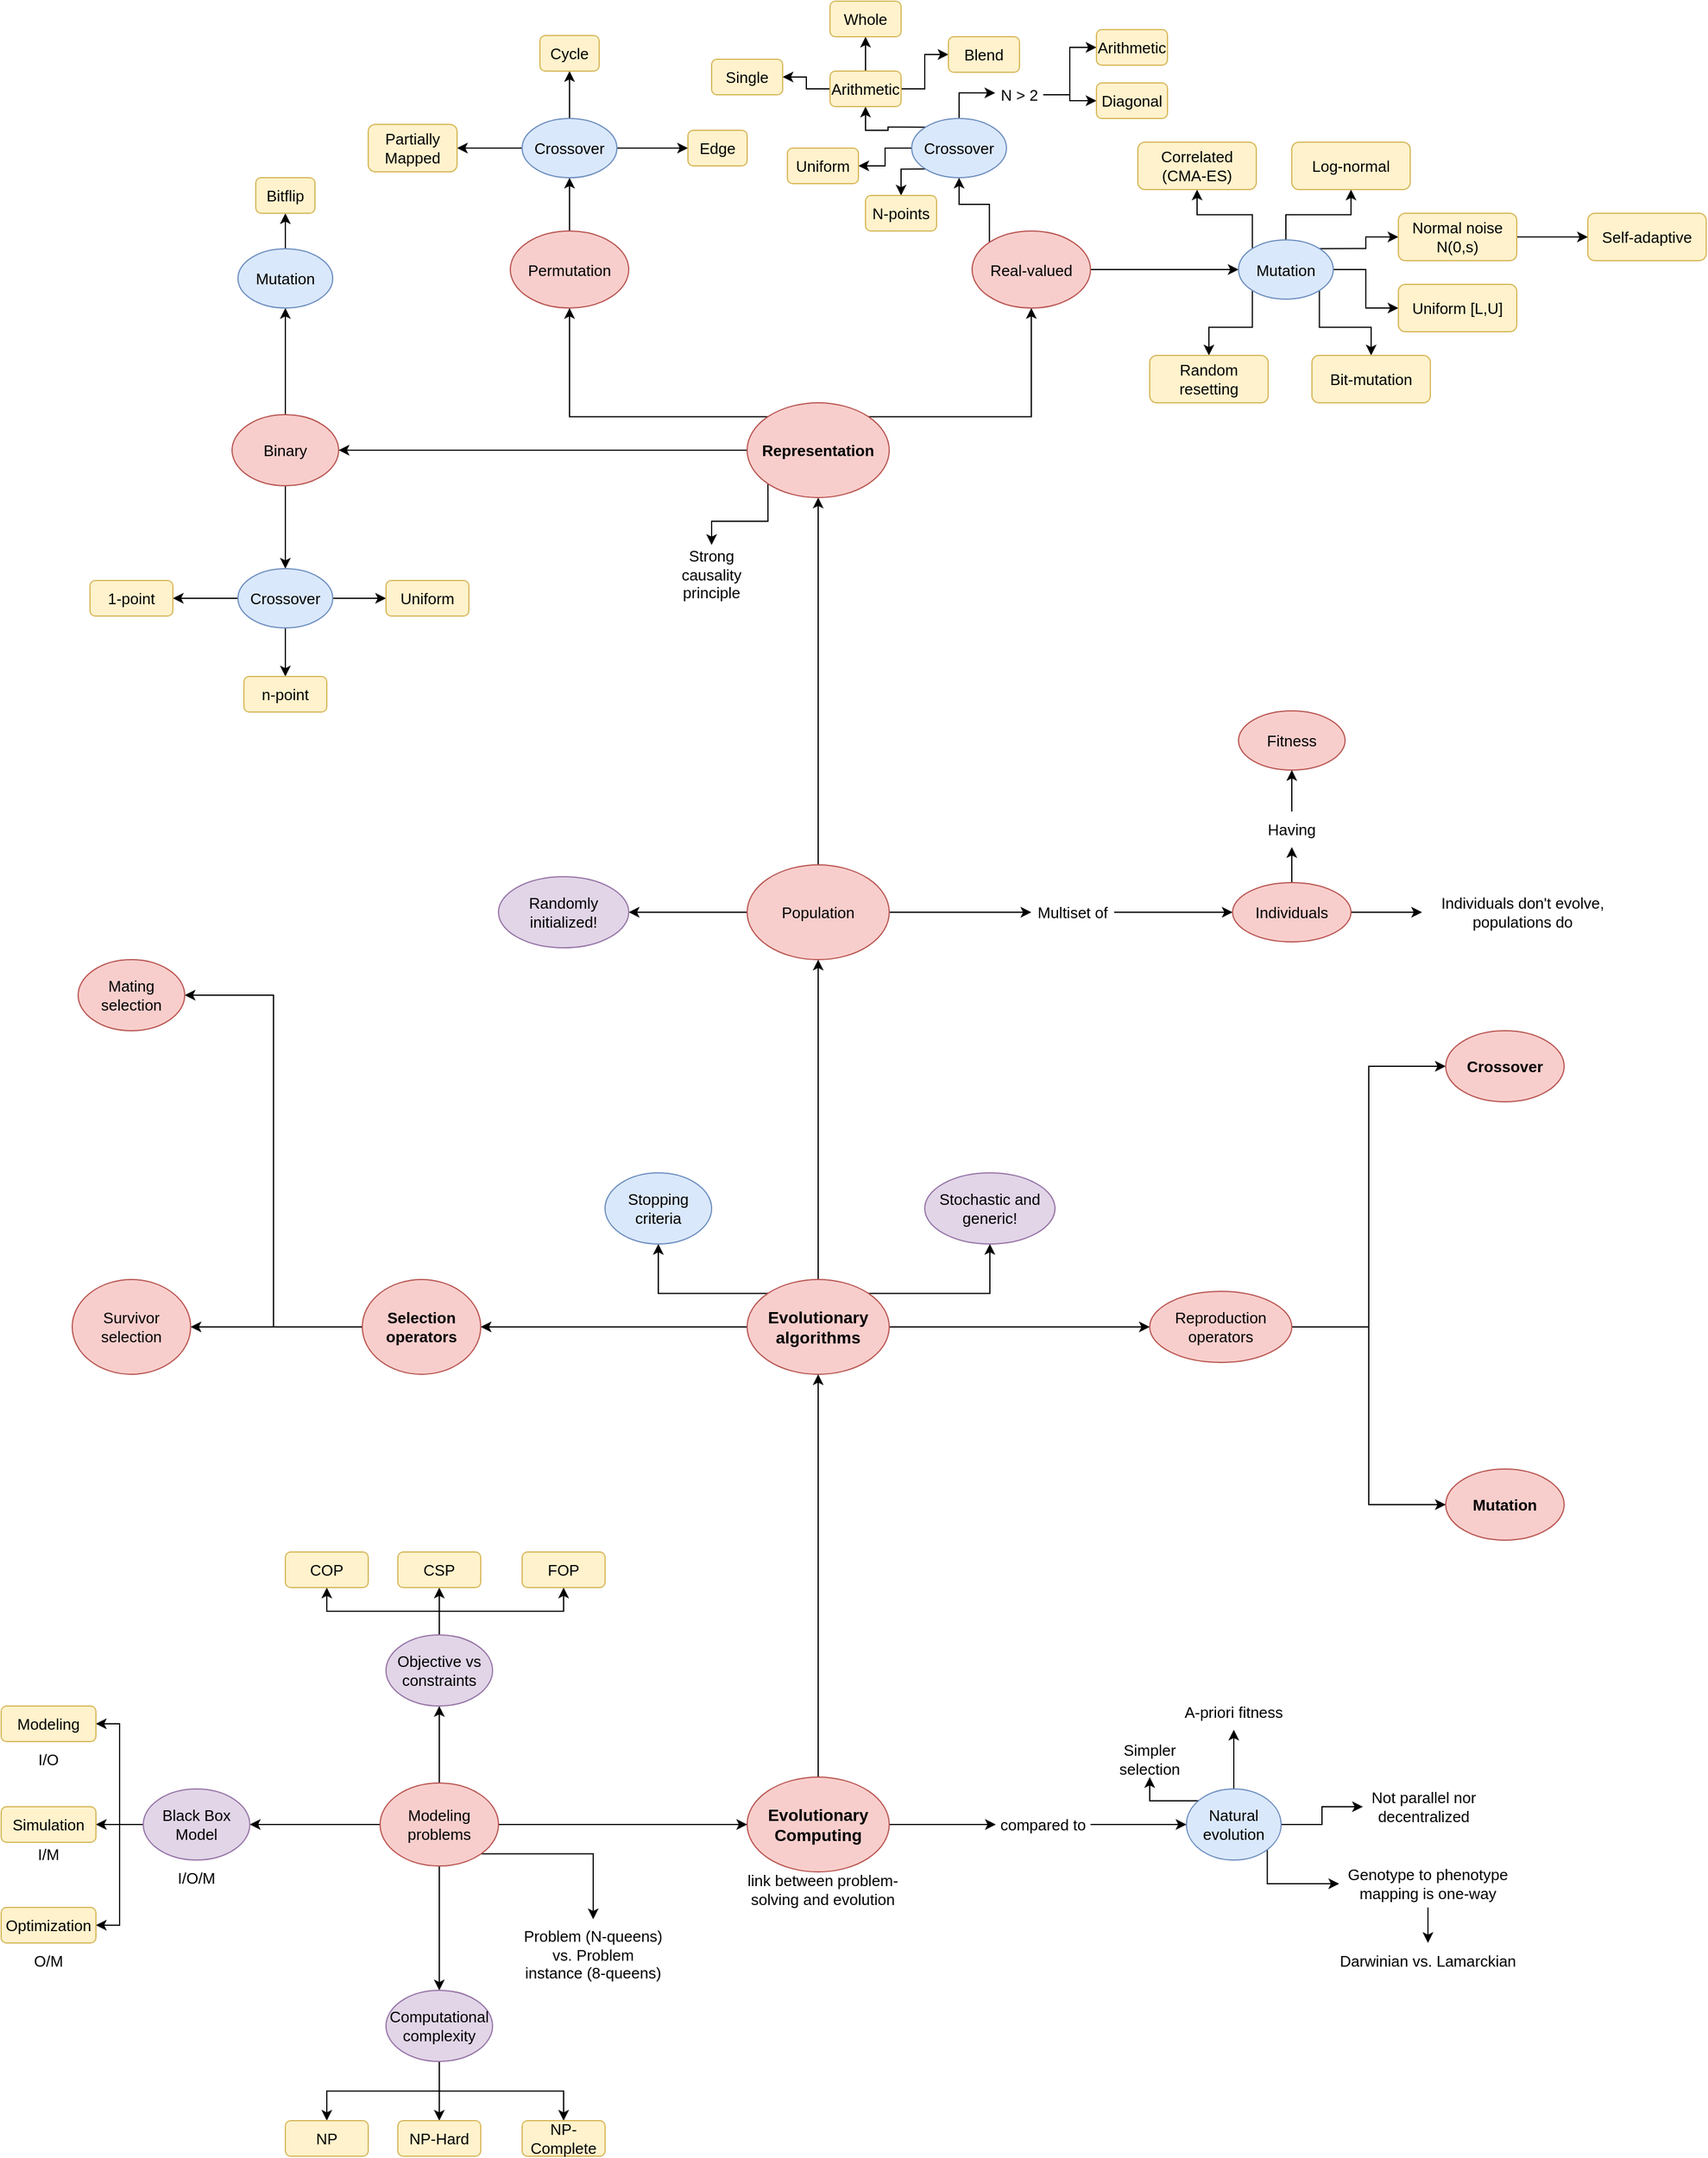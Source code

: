 <mxfile version="15.5.6" type="github"><diagram id="mT8CMk4CzDbYUqmRp-Hh" name="Page-1"><mxGraphModel dx="2013" dy="1859" grid="1" gridSize="10" guides="1" tooltips="1" connect="1" arrows="1" fold="1" page="1" pageScale="1" pageWidth="827" pageHeight="1169" math="0" shadow="0"><root><mxCell id="0"/><mxCell id="1" parent="0"/><mxCell id="7a6nnCsG4VSltsya_3ms-5" style="edgeStyle=orthogonalEdgeStyle;rounded=0;orthogonalLoop=1;jettySize=auto;html=1;entryX=0;entryY=0.5;entryDx=0;entryDy=0;fontSize=13;" edge="1" parent="1" source="7a6nnCsG4VSltsya_3ms-1" target="7a6nnCsG4VSltsya_3ms-4"><mxGeometry relative="1" as="geometry"/></mxCell><mxCell id="7a6nnCsG4VSltsya_3ms-19" style="edgeStyle=orthogonalEdgeStyle;rounded=0;orthogonalLoop=1;jettySize=auto;html=1;entryX=0.5;entryY=1;entryDx=0;entryDy=0;fontSize=13;" edge="1" parent="1" source="7a6nnCsG4VSltsya_3ms-1" target="7a6nnCsG4VSltsya_3ms-18"><mxGeometry relative="1" as="geometry"/></mxCell><mxCell id="7a6nnCsG4VSltsya_3ms-1" value="Evolutionary Computing" style="ellipse;whiteSpace=wrap;html=1;fontStyle=1;fillColor=#f8cecc;strokeColor=#b85450;fontSize=14;" vertex="1" parent="1"><mxGeometry x="350" y="330" width="120" height="80" as="geometry"/></mxCell><mxCell id="7a6nnCsG4VSltsya_3ms-2" value="link between problem-solving and evolution" style="text;html=1;strokeColor=none;fillColor=none;align=center;verticalAlign=middle;whiteSpace=wrap;rounded=0;fontSize=13;" vertex="1" parent="1"><mxGeometry x="339" y="410" width="150" height="30" as="geometry"/></mxCell><mxCell id="7a6nnCsG4VSltsya_3ms-8" style="edgeStyle=orthogonalEdgeStyle;rounded=0;orthogonalLoop=1;jettySize=auto;html=1;fontSize=13;" edge="1" parent="1" source="7a6nnCsG4VSltsya_3ms-3" target="7a6nnCsG4VSltsya_3ms-7"><mxGeometry relative="1" as="geometry"/></mxCell><mxCell id="7a6nnCsG4VSltsya_3ms-11" style="edgeStyle=orthogonalEdgeStyle;rounded=0;orthogonalLoop=1;jettySize=auto;html=1;exitX=0;exitY=0;exitDx=0;exitDy=0;entryX=0.5;entryY=1;entryDx=0;entryDy=0;fontSize=13;" edge="1" parent="1" source="7a6nnCsG4VSltsya_3ms-3" target="7a6nnCsG4VSltsya_3ms-9"><mxGeometry relative="1" as="geometry"><Array as="points"><mxPoint x="733" y="350"/><mxPoint x="690" y="350"/></Array></mxGeometry></mxCell><mxCell id="7a6nnCsG4VSltsya_3ms-13" style="edgeStyle=orthogonalEdgeStyle;rounded=0;orthogonalLoop=1;jettySize=auto;html=1;exitX=1;exitY=1;exitDx=0;exitDy=0;entryX=0;entryY=0.5;entryDx=0;entryDy=0;fontSize=13;" edge="1" parent="1" source="7a6nnCsG4VSltsya_3ms-3" target="7a6nnCsG4VSltsya_3ms-12"><mxGeometry relative="1" as="geometry"><Array as="points"><mxPoint x="789" y="420"/></Array></mxGeometry></mxCell><mxCell id="7a6nnCsG4VSltsya_3ms-17" style="edgeStyle=orthogonalEdgeStyle;rounded=0;orthogonalLoop=1;jettySize=auto;html=1;entryX=0;entryY=0.5;entryDx=0;entryDy=0;fontSize=13;" edge="1" parent="1" source="7a6nnCsG4VSltsya_3ms-3" target="7a6nnCsG4VSltsya_3ms-16"><mxGeometry relative="1" as="geometry"/></mxCell><mxCell id="7a6nnCsG4VSltsya_3ms-3" value="Natural evolution" style="ellipse;whiteSpace=wrap;html=1;fontSize=13;fillColor=#dae8fc;strokeColor=#6c8ebf;" vertex="1" parent="1"><mxGeometry x="721" y="340" width="80" height="60" as="geometry"/></mxCell><mxCell id="7a6nnCsG4VSltsya_3ms-6" style="edgeStyle=orthogonalEdgeStyle;rounded=0;orthogonalLoop=1;jettySize=auto;html=1;exitX=1;exitY=0.5;exitDx=0;exitDy=0;entryX=0;entryY=0.5;entryDx=0;entryDy=0;fontSize=13;" edge="1" parent="1" source="7a6nnCsG4VSltsya_3ms-4" target="7a6nnCsG4VSltsya_3ms-3"><mxGeometry relative="1" as="geometry"/></mxCell><mxCell id="7a6nnCsG4VSltsya_3ms-4" value="compared to" style="text;html=1;strokeColor=none;fillColor=none;align=center;verticalAlign=middle;whiteSpace=wrap;rounded=0;fontSize=13;" vertex="1" parent="1"><mxGeometry x="560" y="355" width="80" height="30" as="geometry"/></mxCell><mxCell id="7a6nnCsG4VSltsya_3ms-7" value="A-priori fitness" style="text;html=1;strokeColor=none;fillColor=none;align=center;verticalAlign=middle;whiteSpace=wrap;rounded=0;fontSize=13;" vertex="1" parent="1"><mxGeometry x="701" y="260" width="120" height="30" as="geometry"/></mxCell><mxCell id="7a6nnCsG4VSltsya_3ms-9" value="Simpler selection" style="text;html=1;strokeColor=none;fillColor=none;align=center;verticalAlign=middle;whiteSpace=wrap;rounded=0;fontSize=13;" vertex="1" parent="1"><mxGeometry x="660" y="300" width="60" height="30" as="geometry"/></mxCell><mxCell id="7a6nnCsG4VSltsya_3ms-15" style="edgeStyle=orthogonalEdgeStyle;rounded=0;orthogonalLoop=1;jettySize=auto;html=1;entryX=0.5;entryY=0;entryDx=0;entryDy=0;fontSize=13;" edge="1" parent="1" source="7a6nnCsG4VSltsya_3ms-12" target="7a6nnCsG4VSltsya_3ms-14"><mxGeometry relative="1" as="geometry"/></mxCell><mxCell id="7a6nnCsG4VSltsya_3ms-12" value="Genotype to phenotype mapping is one-way" style="text;html=1;strokeColor=none;fillColor=none;align=center;verticalAlign=middle;whiteSpace=wrap;rounded=0;fontSize=13;" vertex="1" parent="1"><mxGeometry x="850" y="400" width="150" height="40" as="geometry"/></mxCell><mxCell id="7a6nnCsG4VSltsya_3ms-14" value="Darwinian vs. Lamarckian" style="text;html=1;strokeColor=none;fillColor=none;align=center;verticalAlign=middle;whiteSpace=wrap;rounded=0;fontSize=13;" vertex="1" parent="1"><mxGeometry x="835" y="470" width="180" height="30" as="geometry"/></mxCell><mxCell id="7a6nnCsG4VSltsya_3ms-16" value="Not parallel nor decentralized" style="text;html=1;strokeColor=none;fillColor=none;align=center;verticalAlign=middle;whiteSpace=wrap;rounded=0;fontSize=13;" vertex="1" parent="1"><mxGeometry x="870" y="340" width="103" height="30" as="geometry"/></mxCell><mxCell id="7a6nnCsG4VSltsya_3ms-54" style="edgeStyle=orthogonalEdgeStyle;rounded=0;orthogonalLoop=1;jettySize=auto;html=1;exitX=0.5;exitY=0;exitDx=0;exitDy=0;entryX=0.5;entryY=1;entryDx=0;entryDy=0;fontSize=13;" edge="1" parent="1" source="7a6nnCsG4VSltsya_3ms-18" target="7a6nnCsG4VSltsya_3ms-53"><mxGeometry relative="1" as="geometry"/></mxCell><mxCell id="7a6nnCsG4VSltsya_3ms-67" style="edgeStyle=orthogonalEdgeStyle;rounded=0;orthogonalLoop=1;jettySize=auto;html=1;entryX=0;entryY=0.5;entryDx=0;entryDy=0;fontSize=13;" edge="1" parent="1" source="7a6nnCsG4VSltsya_3ms-18" target="7a6nnCsG4VSltsya_3ms-66"><mxGeometry relative="1" as="geometry"/></mxCell><mxCell id="7a6nnCsG4VSltsya_3ms-73" style="edgeStyle=orthogonalEdgeStyle;rounded=0;orthogonalLoop=1;jettySize=auto;html=1;entryX=1;entryY=0.5;entryDx=0;entryDy=0;fontSize=13;" edge="1" parent="1" source="7a6nnCsG4VSltsya_3ms-18" target="7a6nnCsG4VSltsya_3ms-72"><mxGeometry relative="1" as="geometry"/></mxCell><mxCell id="7a6nnCsG4VSltsya_3ms-79" style="edgeStyle=orthogonalEdgeStyle;rounded=0;orthogonalLoop=1;jettySize=auto;html=1;exitX=0;exitY=0;exitDx=0;exitDy=0;entryX=0.5;entryY=1;entryDx=0;entryDy=0;fontSize=13;" edge="1" parent="1" source="7a6nnCsG4VSltsya_3ms-18" target="7a6nnCsG4VSltsya_3ms-78"><mxGeometry relative="1" as="geometry"/></mxCell><mxCell id="7a6nnCsG4VSltsya_3ms-81" style="edgeStyle=orthogonalEdgeStyle;rounded=0;orthogonalLoop=1;jettySize=auto;html=1;exitX=1;exitY=0;exitDx=0;exitDy=0;entryX=0.5;entryY=1;entryDx=0;entryDy=0;fontSize=13;" edge="1" parent="1" source="7a6nnCsG4VSltsya_3ms-18" target="7a6nnCsG4VSltsya_3ms-80"><mxGeometry relative="1" as="geometry"/></mxCell><mxCell id="7a6nnCsG4VSltsya_3ms-18" value="Evolutionary algorithms" style="ellipse;whiteSpace=wrap;html=1;fontStyle=1;fillColor=#f8cecc;strokeColor=#b85450;fontSize=14;" vertex="1" parent="1"><mxGeometry x="350" y="-90" width="120" height="80" as="geometry"/></mxCell><mxCell id="7a6nnCsG4VSltsya_3ms-21" style="edgeStyle=orthogonalEdgeStyle;rounded=0;orthogonalLoop=1;jettySize=auto;html=1;entryX=0;entryY=0.5;entryDx=0;entryDy=0;fontSize=13;" edge="1" parent="1" source="7a6nnCsG4VSltsya_3ms-20" target="7a6nnCsG4VSltsya_3ms-1"><mxGeometry relative="1" as="geometry"/></mxCell><mxCell id="7a6nnCsG4VSltsya_3ms-25" style="edgeStyle=orthogonalEdgeStyle;rounded=0;orthogonalLoop=1;jettySize=auto;html=1;entryX=0.5;entryY=0;entryDx=0;entryDy=0;fontSize=13;" edge="1" parent="1" source="7a6nnCsG4VSltsya_3ms-20" target="7a6nnCsG4VSltsya_3ms-24"><mxGeometry relative="1" as="geometry"/></mxCell><mxCell id="7a6nnCsG4VSltsya_3ms-26" style="edgeStyle=orthogonalEdgeStyle;rounded=0;orthogonalLoop=1;jettySize=auto;html=1;entryX=1;entryY=0.5;entryDx=0;entryDy=0;fontSize=13;" edge="1" parent="1" source="7a6nnCsG4VSltsya_3ms-20" target="7a6nnCsG4VSltsya_3ms-23"><mxGeometry relative="1" as="geometry"/></mxCell><mxCell id="7a6nnCsG4VSltsya_3ms-27" style="edgeStyle=orthogonalEdgeStyle;rounded=0;orthogonalLoop=1;jettySize=auto;html=1;entryX=0.5;entryY=1;entryDx=0;entryDy=0;fontSize=13;" edge="1" parent="1" source="7a6nnCsG4VSltsya_3ms-20" target="7a6nnCsG4VSltsya_3ms-22"><mxGeometry relative="1" as="geometry"/></mxCell><mxCell id="7a6nnCsG4VSltsya_3ms-52" style="edgeStyle=orthogonalEdgeStyle;rounded=0;orthogonalLoop=1;jettySize=auto;html=1;exitX=1;exitY=1;exitDx=0;exitDy=0;entryX=0.5;entryY=0;entryDx=0;entryDy=0;fontSize=13;" edge="1" parent="1" source="7a6nnCsG4VSltsya_3ms-20" target="7a6nnCsG4VSltsya_3ms-51"><mxGeometry relative="1" as="geometry"/></mxCell><mxCell id="7a6nnCsG4VSltsya_3ms-20" value="Modeling problems" style="ellipse;whiteSpace=wrap;html=1;fontSize=13;fillColor=#f8cecc;strokeColor=#b85450;" vertex="1" parent="1"><mxGeometry x="40" y="335" width="100" height="70" as="geometry"/></mxCell><mxCell id="7a6nnCsG4VSltsya_3ms-42" style="edgeStyle=orthogonalEdgeStyle;rounded=0;orthogonalLoop=1;jettySize=auto;html=1;exitX=0.5;exitY=0;exitDx=0;exitDy=0;entryX=0.5;entryY=1;entryDx=0;entryDy=0;fontSize=13;" edge="1" parent="1" source="7a6nnCsG4VSltsya_3ms-22" target="7a6nnCsG4VSltsya_3ms-38"><mxGeometry relative="1" as="geometry"/></mxCell><mxCell id="7a6nnCsG4VSltsya_3ms-43" style="edgeStyle=orthogonalEdgeStyle;rounded=0;orthogonalLoop=1;jettySize=auto;html=1;exitX=0.5;exitY=0;exitDx=0;exitDy=0;entryX=0.5;entryY=1;entryDx=0;entryDy=0;fontSize=13;" edge="1" parent="1" source="7a6nnCsG4VSltsya_3ms-22" target="7a6nnCsG4VSltsya_3ms-40"><mxGeometry relative="1" as="geometry"/></mxCell><mxCell id="7a6nnCsG4VSltsya_3ms-44" style="edgeStyle=orthogonalEdgeStyle;rounded=0;orthogonalLoop=1;jettySize=auto;html=1;exitX=0.5;exitY=0;exitDx=0;exitDy=0;entryX=0.5;entryY=1;entryDx=0;entryDy=0;fontSize=13;" edge="1" parent="1" source="7a6nnCsG4VSltsya_3ms-22" target="7a6nnCsG4VSltsya_3ms-39"><mxGeometry relative="1" as="geometry"/></mxCell><mxCell id="7a6nnCsG4VSltsya_3ms-22" value="Objective vs constraints" style="ellipse;whiteSpace=wrap;html=1;fontSize=13;fillColor=#e1d5e7;strokeColor=#9673a6;" vertex="1" parent="1"><mxGeometry x="45" y="210" width="90" height="60" as="geometry"/></mxCell><mxCell id="7a6nnCsG4VSltsya_3ms-32" style="edgeStyle=orthogonalEdgeStyle;rounded=0;orthogonalLoop=1;jettySize=auto;html=1;entryX=1;entryY=0.5;entryDx=0;entryDy=0;fontSize=13;" edge="1" parent="1" source="7a6nnCsG4VSltsya_3ms-23" target="7a6nnCsG4VSltsya_3ms-30"><mxGeometry relative="1" as="geometry"/></mxCell><mxCell id="7a6nnCsG4VSltsya_3ms-33" style="edgeStyle=orthogonalEdgeStyle;rounded=0;orthogonalLoop=1;jettySize=auto;html=1;entryX=1;entryY=0.5;entryDx=0;entryDy=0;fontSize=13;" edge="1" parent="1" source="7a6nnCsG4VSltsya_3ms-23" target="7a6nnCsG4VSltsya_3ms-29"><mxGeometry relative="1" as="geometry"/></mxCell><mxCell id="7a6nnCsG4VSltsya_3ms-34" style="edgeStyle=orthogonalEdgeStyle;rounded=0;orthogonalLoop=1;jettySize=auto;html=1;entryX=1;entryY=0.5;entryDx=0;entryDy=0;fontSize=13;" edge="1" parent="1" source="7a6nnCsG4VSltsya_3ms-23" target="7a6nnCsG4VSltsya_3ms-31"><mxGeometry relative="1" as="geometry"/></mxCell><mxCell id="7a6nnCsG4VSltsya_3ms-23" value="Black Box Model" style="ellipse;whiteSpace=wrap;html=1;fontSize=13;fillColor=#e1d5e7;strokeColor=#9673a6;" vertex="1" parent="1"><mxGeometry x="-160" y="340" width="90" height="60" as="geometry"/></mxCell><mxCell id="7a6nnCsG4VSltsya_3ms-48" style="edgeStyle=orthogonalEdgeStyle;rounded=0;orthogonalLoop=1;jettySize=auto;html=1;exitX=0.5;exitY=1;exitDx=0;exitDy=0;entryX=0.5;entryY=0;entryDx=0;entryDy=0;fontSize=13;" edge="1" parent="1" source="7a6nnCsG4VSltsya_3ms-24" target="7a6nnCsG4VSltsya_3ms-45"><mxGeometry relative="1" as="geometry"/></mxCell><mxCell id="7a6nnCsG4VSltsya_3ms-49" style="edgeStyle=orthogonalEdgeStyle;rounded=0;orthogonalLoop=1;jettySize=auto;html=1;exitX=0.5;exitY=1;exitDx=0;exitDy=0;entryX=0.5;entryY=0;entryDx=0;entryDy=0;fontSize=13;" edge="1" parent="1" source="7a6nnCsG4VSltsya_3ms-24" target="7a6nnCsG4VSltsya_3ms-47"><mxGeometry relative="1" as="geometry"/></mxCell><mxCell id="7a6nnCsG4VSltsya_3ms-50" style="edgeStyle=orthogonalEdgeStyle;rounded=0;orthogonalLoop=1;jettySize=auto;html=1;exitX=0.5;exitY=1;exitDx=0;exitDy=0;entryX=0.5;entryY=0;entryDx=0;entryDy=0;fontSize=13;" edge="1" parent="1" source="7a6nnCsG4VSltsya_3ms-24" target="7a6nnCsG4VSltsya_3ms-46"><mxGeometry relative="1" as="geometry"/></mxCell><mxCell id="7a6nnCsG4VSltsya_3ms-24" value="Computational complexity" style="ellipse;whiteSpace=wrap;html=1;fontSize=13;fillColor=#e1d5e7;strokeColor=#9673a6;" vertex="1" parent="1"><mxGeometry x="45" y="510" width="90" height="60" as="geometry"/></mxCell><mxCell id="7a6nnCsG4VSltsya_3ms-28" value="I/O/M" style="text;html=1;strokeColor=none;fillColor=none;align=center;verticalAlign=middle;whiteSpace=wrap;rounded=0;fontSize=13;" vertex="1" parent="1"><mxGeometry x="-145" y="400" width="60" height="30" as="geometry"/></mxCell><mxCell id="7a6nnCsG4VSltsya_3ms-29" value="Modeling" style="rounded=1;whiteSpace=wrap;html=1;fontSize=13;fillColor=#fff2cc;strokeColor=#d6b656;" vertex="1" parent="1"><mxGeometry x="-280" y="270" width="80" height="30" as="geometry"/></mxCell><mxCell id="7a6nnCsG4VSltsya_3ms-30" value="Simulation" style="rounded=1;whiteSpace=wrap;html=1;fontSize=13;fillColor=#fff2cc;strokeColor=#d6b656;" vertex="1" parent="1"><mxGeometry x="-280" y="355" width="80" height="30" as="geometry"/></mxCell><mxCell id="7a6nnCsG4VSltsya_3ms-31" value="Optimization" style="rounded=1;whiteSpace=wrap;html=1;fontSize=13;fillColor=#fff2cc;strokeColor=#d6b656;" vertex="1" parent="1"><mxGeometry x="-280" y="440" width="80" height="30" as="geometry"/></mxCell><mxCell id="7a6nnCsG4VSltsya_3ms-35" value="I/O" style="text;html=1;strokeColor=none;fillColor=none;align=center;verticalAlign=middle;whiteSpace=wrap;rounded=0;fontSize=13;" vertex="1" parent="1"><mxGeometry x="-270" y="300" width="60" height="30" as="geometry"/></mxCell><mxCell id="7a6nnCsG4VSltsya_3ms-36" value="I/M" style="text;html=1;strokeColor=none;fillColor=none;align=center;verticalAlign=middle;whiteSpace=wrap;rounded=0;fontSize=13;" vertex="1" parent="1"><mxGeometry x="-270" y="380" width="60" height="30" as="geometry"/></mxCell><mxCell id="7a6nnCsG4VSltsya_3ms-37" value="O/M" style="text;html=1;strokeColor=none;fillColor=none;align=center;verticalAlign=middle;whiteSpace=wrap;rounded=0;fontSize=13;" vertex="1" parent="1"><mxGeometry x="-270" y="470" width="60" height="30" as="geometry"/></mxCell><mxCell id="7a6nnCsG4VSltsya_3ms-38" value="COP" style="rounded=1;whiteSpace=wrap;html=1;fontSize=13;fillColor=#fff2cc;strokeColor=#d6b656;" vertex="1" parent="1"><mxGeometry x="-40" y="140" width="70" height="30" as="geometry"/></mxCell><mxCell id="7a6nnCsG4VSltsya_3ms-39" value="CSP" style="rounded=1;whiteSpace=wrap;html=1;fontSize=13;fillColor=#fff2cc;strokeColor=#d6b656;" vertex="1" parent="1"><mxGeometry x="55" y="140" width="70" height="30" as="geometry"/></mxCell><mxCell id="7a6nnCsG4VSltsya_3ms-40" value="FOP" style="rounded=1;whiteSpace=wrap;html=1;fontSize=13;fillColor=#fff2cc;strokeColor=#d6b656;" vertex="1" parent="1"><mxGeometry x="160" y="140" width="70" height="30" as="geometry"/></mxCell><mxCell id="7a6nnCsG4VSltsya_3ms-45" value="NP" style="rounded=1;whiteSpace=wrap;html=1;fontSize=13;fillColor=#fff2cc;strokeColor=#d6b656;" vertex="1" parent="1"><mxGeometry x="-40" y="620" width="70" height="30" as="geometry"/></mxCell><mxCell id="7a6nnCsG4VSltsya_3ms-46" value="NP-Hard" style="rounded=1;whiteSpace=wrap;html=1;fontSize=13;fillColor=#fff2cc;strokeColor=#d6b656;" vertex="1" parent="1"><mxGeometry x="55" y="620" width="70" height="30" as="geometry"/></mxCell><mxCell id="7a6nnCsG4VSltsya_3ms-47" value="NP-Complete" style="rounded=1;whiteSpace=wrap;html=1;fontSize=13;fillColor=#fff2cc;strokeColor=#d6b656;" vertex="1" parent="1"><mxGeometry x="160" y="620" width="70" height="30" as="geometry"/></mxCell><mxCell id="7a6nnCsG4VSltsya_3ms-51" value="Problem (N-queens) vs. Problem instance (8-queens)" style="text;html=1;strokeColor=none;fillColor=none;align=center;verticalAlign=middle;whiteSpace=wrap;rounded=0;fontSize=13;" vertex="1" parent="1"><mxGeometry x="160" y="450" width="120" height="60" as="geometry"/></mxCell><mxCell id="7a6nnCsG4VSltsya_3ms-57" style="edgeStyle=orthogonalEdgeStyle;rounded=0;orthogonalLoop=1;jettySize=auto;html=1;entryX=0;entryY=0.5;entryDx=0;entryDy=0;fontSize=13;" edge="1" parent="1" source="7a6nnCsG4VSltsya_3ms-53" target="7a6nnCsG4VSltsya_3ms-55"><mxGeometry relative="1" as="geometry"/></mxCell><mxCell id="7a6nnCsG4VSltsya_3ms-83" style="edgeStyle=orthogonalEdgeStyle;rounded=0;orthogonalLoop=1;jettySize=auto;html=1;entryX=1;entryY=0.5;entryDx=0;entryDy=0;fontSize=13;" edge="1" parent="1" source="7a6nnCsG4VSltsya_3ms-53" target="7a6nnCsG4VSltsya_3ms-82"><mxGeometry relative="1" as="geometry"/></mxCell><mxCell id="7a6nnCsG4VSltsya_3ms-85" style="edgeStyle=orthogonalEdgeStyle;rounded=0;orthogonalLoop=1;jettySize=auto;html=1;entryX=0.5;entryY=1;entryDx=0;entryDy=0;fontSize=13;" edge="1" parent="1" source="7a6nnCsG4VSltsya_3ms-53" target="7a6nnCsG4VSltsya_3ms-84"><mxGeometry relative="1" as="geometry"/></mxCell><mxCell id="7a6nnCsG4VSltsya_3ms-53" value="Population" style="ellipse;whiteSpace=wrap;html=1;fontSize=13;fillColor=#f8cecc;strokeColor=#b85450;" vertex="1" parent="1"><mxGeometry x="350" y="-440" width="120" height="80" as="geometry"/></mxCell><mxCell id="7a6nnCsG4VSltsya_3ms-58" style="edgeStyle=orthogonalEdgeStyle;rounded=0;orthogonalLoop=1;jettySize=auto;html=1;entryX=0;entryY=0.5;entryDx=0;entryDy=0;fontSize=13;" edge="1" parent="1" source="7a6nnCsG4VSltsya_3ms-55" target="7a6nnCsG4VSltsya_3ms-56"><mxGeometry relative="1" as="geometry"/></mxCell><mxCell id="7a6nnCsG4VSltsya_3ms-55" value="Multiset of" style="text;html=1;strokeColor=none;fillColor=none;align=center;verticalAlign=middle;whiteSpace=wrap;rounded=0;fontSize=13;" vertex="1" parent="1"><mxGeometry x="590" y="-415" width="70" height="30" as="geometry"/></mxCell><mxCell id="7a6nnCsG4VSltsya_3ms-62" style="edgeStyle=orthogonalEdgeStyle;rounded=0;orthogonalLoop=1;jettySize=auto;html=1;entryX=0.5;entryY=1;entryDx=0;entryDy=0;fontSize=13;" edge="1" parent="1" source="7a6nnCsG4VSltsya_3ms-56" target="7a6nnCsG4VSltsya_3ms-61"><mxGeometry relative="1" as="geometry"/></mxCell><mxCell id="7a6nnCsG4VSltsya_3ms-65" style="edgeStyle=orthogonalEdgeStyle;rounded=0;orthogonalLoop=1;jettySize=auto;html=1;entryX=0;entryY=0.5;entryDx=0;entryDy=0;fontSize=13;" edge="1" parent="1" source="7a6nnCsG4VSltsya_3ms-56" target="7a6nnCsG4VSltsya_3ms-64"><mxGeometry relative="1" as="geometry"/></mxCell><mxCell id="7a6nnCsG4VSltsya_3ms-56" value="Individuals" style="ellipse;whiteSpace=wrap;html=1;fontSize=13;fillColor=#f8cecc;strokeColor=#b85450;" vertex="1" parent="1"><mxGeometry x="760" y="-425" width="100" height="50" as="geometry"/></mxCell><mxCell id="7a6nnCsG4VSltsya_3ms-59" value="Fitness" style="ellipse;whiteSpace=wrap;html=1;fontSize=13;fillColor=#f8cecc;strokeColor=#b85450;" vertex="1" parent="1"><mxGeometry x="765" y="-570" width="90" height="50" as="geometry"/></mxCell><mxCell id="7a6nnCsG4VSltsya_3ms-63" style="edgeStyle=orthogonalEdgeStyle;rounded=0;orthogonalLoop=1;jettySize=auto;html=1;exitX=0.5;exitY=0;exitDx=0;exitDy=0;entryX=0.5;entryY=1;entryDx=0;entryDy=0;fontSize=13;" edge="1" parent="1" source="7a6nnCsG4VSltsya_3ms-61" target="7a6nnCsG4VSltsya_3ms-59"><mxGeometry relative="1" as="geometry"/></mxCell><mxCell id="7a6nnCsG4VSltsya_3ms-61" value="Having" style="text;html=1;strokeColor=none;fillColor=none;align=center;verticalAlign=middle;whiteSpace=wrap;rounded=0;fontSize=13;" vertex="1" parent="1"><mxGeometry x="780" y="-485" width="60" height="30" as="geometry"/></mxCell><mxCell id="7a6nnCsG4VSltsya_3ms-64" value="Individuals don't evolve, populations do" style="text;html=1;strokeColor=none;fillColor=none;align=center;verticalAlign=middle;whiteSpace=wrap;rounded=0;fontSize=13;" vertex="1" parent="1"><mxGeometry x="920" y="-415" width="170" height="30" as="geometry"/></mxCell><mxCell id="7a6nnCsG4VSltsya_3ms-70" style="edgeStyle=orthogonalEdgeStyle;rounded=0;orthogonalLoop=1;jettySize=auto;html=1;entryX=0;entryY=0.5;entryDx=0;entryDy=0;fontSize=13;" edge="1" parent="1" source="7a6nnCsG4VSltsya_3ms-66" target="7a6nnCsG4VSltsya_3ms-68"><mxGeometry relative="1" as="geometry"/></mxCell><mxCell id="7a6nnCsG4VSltsya_3ms-71" style="edgeStyle=orthogonalEdgeStyle;rounded=0;orthogonalLoop=1;jettySize=auto;html=1;entryX=0;entryY=0.5;entryDx=0;entryDy=0;fontSize=13;" edge="1" parent="1" source="7a6nnCsG4VSltsya_3ms-66" target="7a6nnCsG4VSltsya_3ms-69"><mxGeometry relative="1" as="geometry"/></mxCell><mxCell id="7a6nnCsG4VSltsya_3ms-66" value="Reproduction operators" style="ellipse;whiteSpace=wrap;html=1;fontSize=13;fillColor=#f8cecc;strokeColor=#b85450;" vertex="1" parent="1"><mxGeometry x="690" y="-80" width="120" height="60" as="geometry"/></mxCell><mxCell id="7a6nnCsG4VSltsya_3ms-68" value="Crossover" style="ellipse;whiteSpace=wrap;html=1;fontSize=13;fontStyle=1;fillColor=#f8cecc;strokeColor=#b85450;" vertex="1" parent="1"><mxGeometry x="940" y="-300" width="100" height="60" as="geometry"/></mxCell><mxCell id="7a6nnCsG4VSltsya_3ms-69" value="Mutation" style="ellipse;whiteSpace=wrap;html=1;fontSize=13;fontStyle=1;fillColor=#f8cecc;strokeColor=#b85450;" vertex="1" parent="1"><mxGeometry x="940" y="70" width="100" height="60" as="geometry"/></mxCell><mxCell id="7a6nnCsG4VSltsya_3ms-76" style="edgeStyle=orthogonalEdgeStyle;rounded=0;orthogonalLoop=1;jettySize=auto;html=1;entryX=1;entryY=0.5;entryDx=0;entryDy=0;fontSize=13;" edge="1" parent="1" source="7a6nnCsG4VSltsya_3ms-72" target="7a6nnCsG4VSltsya_3ms-75"><mxGeometry relative="1" as="geometry"/></mxCell><mxCell id="7a6nnCsG4VSltsya_3ms-77" style="edgeStyle=orthogonalEdgeStyle;rounded=0;orthogonalLoop=1;jettySize=auto;html=1;entryX=1;entryY=0.5;entryDx=0;entryDy=0;fontSize=13;" edge="1" parent="1" source="7a6nnCsG4VSltsya_3ms-72" target="7a6nnCsG4VSltsya_3ms-74"><mxGeometry relative="1" as="geometry"/></mxCell><mxCell id="7a6nnCsG4VSltsya_3ms-72" value="Selection operators" style="ellipse;whiteSpace=wrap;html=1;fontSize=13;fontStyle=1;fillColor=#f8cecc;strokeColor=#b85450;" vertex="1" parent="1"><mxGeometry x="25" y="-90" width="100" height="80" as="geometry"/></mxCell><mxCell id="7a6nnCsG4VSltsya_3ms-74" value="Survivor selection" style="ellipse;whiteSpace=wrap;html=1;fontSize=13;fillColor=#f8cecc;strokeColor=#b85450;" vertex="1" parent="1"><mxGeometry x="-220" y="-90" width="100" height="80" as="geometry"/></mxCell><mxCell id="7a6nnCsG4VSltsya_3ms-75" value="Mating selection" style="ellipse;whiteSpace=wrap;html=1;fontSize=13;fillColor=#f8cecc;strokeColor=#b85450;" vertex="1" parent="1"><mxGeometry x="-215" y="-360" width="90" height="60" as="geometry"/></mxCell><mxCell id="7a6nnCsG4VSltsya_3ms-78" value="Stopping criteria" style="ellipse;whiteSpace=wrap;html=1;fontSize=13;fillColor=#dae8fc;strokeColor=#6c8ebf;" vertex="1" parent="1"><mxGeometry x="230" y="-180" width="90" height="60" as="geometry"/></mxCell><mxCell id="7a6nnCsG4VSltsya_3ms-80" value="Stochastic and generic!" style="ellipse;whiteSpace=wrap;html=1;fontSize=13;fillColor=#e1d5e7;strokeColor=#9673a6;" vertex="1" parent="1"><mxGeometry x="500" y="-180" width="110" height="60" as="geometry"/></mxCell><mxCell id="7a6nnCsG4VSltsya_3ms-82" value="Randomly initialized!" style="ellipse;whiteSpace=wrap;html=1;fontSize=13;fillColor=#e1d5e7;strokeColor=#9673a6;" vertex="1" parent="1"><mxGeometry x="140" y="-430" width="110" height="60" as="geometry"/></mxCell><mxCell id="7a6nnCsG4VSltsya_3ms-87" style="edgeStyle=orthogonalEdgeStyle;rounded=0;orthogonalLoop=1;jettySize=auto;html=1;entryX=1;entryY=0.5;entryDx=0;entryDy=0;fontSize=13;" edge="1" parent="1" source="7a6nnCsG4VSltsya_3ms-84" target="7a6nnCsG4VSltsya_3ms-86"><mxGeometry relative="1" as="geometry"/></mxCell><mxCell id="7a6nnCsG4VSltsya_3ms-101" style="edgeStyle=orthogonalEdgeStyle;rounded=0;orthogonalLoop=1;jettySize=auto;html=1;exitX=0;exitY=0;exitDx=0;exitDy=0;entryX=0.5;entryY=1;entryDx=0;entryDy=0;fontSize=13;" edge="1" parent="1" source="7a6nnCsG4VSltsya_3ms-84" target="7a6nnCsG4VSltsya_3ms-100"><mxGeometry relative="1" as="geometry"/></mxCell><mxCell id="7a6nnCsG4VSltsya_3ms-111" style="edgeStyle=orthogonalEdgeStyle;rounded=0;orthogonalLoop=1;jettySize=auto;html=1;exitX=0;exitY=1;exitDx=0;exitDy=0;entryX=0.5;entryY=0;entryDx=0;entryDy=0;fontSize=13;" edge="1" parent="1" source="7a6nnCsG4VSltsya_3ms-84" target="7a6nnCsG4VSltsya_3ms-110"><mxGeometry relative="1" as="geometry"/></mxCell><mxCell id="7a6nnCsG4VSltsya_3ms-113" style="edgeStyle=orthogonalEdgeStyle;rounded=0;orthogonalLoop=1;jettySize=auto;html=1;exitX=1;exitY=0;exitDx=0;exitDy=0;entryX=0.5;entryY=1;entryDx=0;entryDy=0;fontSize=13;" edge="1" parent="1" source="7a6nnCsG4VSltsya_3ms-84" target="7a6nnCsG4VSltsya_3ms-112"><mxGeometry relative="1" as="geometry"/></mxCell><mxCell id="7a6nnCsG4VSltsya_3ms-84" value="Representation" style="ellipse;whiteSpace=wrap;html=1;fontSize=13;fillColor=#f8cecc;strokeColor=#b85450;fontStyle=1" vertex="1" parent="1"><mxGeometry x="350" y="-830" width="120" height="80" as="geometry"/></mxCell><mxCell id="7a6nnCsG4VSltsya_3ms-89" style="edgeStyle=orthogonalEdgeStyle;rounded=0;orthogonalLoop=1;jettySize=auto;html=1;entryX=0.5;entryY=0;entryDx=0;entryDy=0;fontSize=13;" edge="1" parent="1" source="7a6nnCsG4VSltsya_3ms-86" target="7a6nnCsG4VSltsya_3ms-88"><mxGeometry relative="1" as="geometry"/></mxCell><mxCell id="7a6nnCsG4VSltsya_3ms-91" style="edgeStyle=orthogonalEdgeStyle;rounded=0;orthogonalLoop=1;jettySize=auto;html=1;entryX=0.5;entryY=1;entryDx=0;entryDy=0;fontSize=13;" edge="1" parent="1" source="7a6nnCsG4VSltsya_3ms-86" target="7a6nnCsG4VSltsya_3ms-90"><mxGeometry relative="1" as="geometry"/></mxCell><mxCell id="7a6nnCsG4VSltsya_3ms-86" value="Binary" style="ellipse;whiteSpace=wrap;html=1;fontSize=13;fillColor=#f8cecc;strokeColor=#b85450;" vertex="1" parent="1"><mxGeometry x="-85" y="-820" width="90" height="60" as="geometry"/></mxCell><mxCell id="7a6nnCsG4VSltsya_3ms-96" style="edgeStyle=orthogonalEdgeStyle;rounded=0;orthogonalLoop=1;jettySize=auto;html=1;entryX=1;entryY=0.5;entryDx=0;entryDy=0;fontSize=13;" edge="1" parent="1" source="7a6nnCsG4VSltsya_3ms-88" target="7a6nnCsG4VSltsya_3ms-94"><mxGeometry relative="1" as="geometry"/></mxCell><mxCell id="7a6nnCsG4VSltsya_3ms-97" style="edgeStyle=orthogonalEdgeStyle;rounded=0;orthogonalLoop=1;jettySize=auto;html=1;exitX=0.5;exitY=1;exitDx=0;exitDy=0;fontSize=13;" edge="1" parent="1" source="7a6nnCsG4VSltsya_3ms-88" target="7a6nnCsG4VSltsya_3ms-95"><mxGeometry relative="1" as="geometry"/></mxCell><mxCell id="7a6nnCsG4VSltsya_3ms-99" style="edgeStyle=orthogonalEdgeStyle;rounded=0;orthogonalLoop=1;jettySize=auto;html=1;entryX=0;entryY=0.5;entryDx=0;entryDy=0;fontSize=13;" edge="1" parent="1" source="7a6nnCsG4VSltsya_3ms-88" target="7a6nnCsG4VSltsya_3ms-98"><mxGeometry relative="1" as="geometry"/></mxCell><mxCell id="7a6nnCsG4VSltsya_3ms-88" value="Crossover" style="ellipse;whiteSpace=wrap;html=1;fontSize=13;fillColor=#dae8fc;strokeColor=#6c8ebf;" vertex="1" parent="1"><mxGeometry x="-80" y="-690" width="80" height="50" as="geometry"/></mxCell><mxCell id="7a6nnCsG4VSltsya_3ms-93" style="edgeStyle=orthogonalEdgeStyle;rounded=0;orthogonalLoop=1;jettySize=auto;html=1;entryX=0.5;entryY=1;entryDx=0;entryDy=0;fontSize=13;" edge="1" parent="1" source="7a6nnCsG4VSltsya_3ms-90" target="7a6nnCsG4VSltsya_3ms-92"><mxGeometry relative="1" as="geometry"/></mxCell><mxCell id="7a6nnCsG4VSltsya_3ms-90" value="Mutation" style="ellipse;whiteSpace=wrap;html=1;fontSize=13;fillColor=#dae8fc;strokeColor=#6c8ebf;" vertex="1" parent="1"><mxGeometry x="-80" y="-960" width="80" height="50" as="geometry"/></mxCell><mxCell id="7a6nnCsG4VSltsya_3ms-92" value="Bitflip" style="rounded=1;whiteSpace=wrap;html=1;fontSize=13;fillColor=#fff2cc;strokeColor=#d6b656;" vertex="1" parent="1"><mxGeometry x="-65" y="-1020" width="50" height="30" as="geometry"/></mxCell><mxCell id="7a6nnCsG4VSltsya_3ms-94" value="1-point" style="rounded=1;whiteSpace=wrap;html=1;fontSize=13;fillColor=#fff2cc;strokeColor=#d6b656;" vertex="1" parent="1"><mxGeometry x="-205" y="-680" width="70" height="30" as="geometry"/></mxCell><mxCell id="7a6nnCsG4VSltsya_3ms-95" value="n-point" style="rounded=1;whiteSpace=wrap;html=1;fontSize=13;fillColor=#fff2cc;strokeColor=#d6b656;" vertex="1" parent="1"><mxGeometry x="-75" y="-599" width="70" height="30" as="geometry"/></mxCell><mxCell id="7a6nnCsG4VSltsya_3ms-98" value="Uniform" style="rounded=1;whiteSpace=wrap;html=1;fontSize=13;fillColor=#fff2cc;strokeColor=#d6b656;" vertex="1" parent="1"><mxGeometry x="45" y="-680" width="70" height="30" as="geometry"/></mxCell><mxCell id="7a6nnCsG4VSltsya_3ms-103" style="edgeStyle=orthogonalEdgeStyle;rounded=0;orthogonalLoop=1;jettySize=auto;html=1;entryX=0.5;entryY=1;entryDx=0;entryDy=0;fontSize=13;" edge="1" parent="1" source="7a6nnCsG4VSltsya_3ms-100" target="7a6nnCsG4VSltsya_3ms-102"><mxGeometry relative="1" as="geometry"/></mxCell><mxCell id="7a6nnCsG4VSltsya_3ms-100" value="Permutation" style="ellipse;whiteSpace=wrap;html=1;fontSize=13;fillColor=#f8cecc;strokeColor=#b85450;" vertex="1" parent="1"><mxGeometry x="150" y="-975" width="100" height="65" as="geometry"/></mxCell><mxCell id="7a6nnCsG4VSltsya_3ms-106" style="edgeStyle=orthogonalEdgeStyle;rounded=0;orthogonalLoop=1;jettySize=auto;html=1;entryX=1;entryY=0.5;entryDx=0;entryDy=0;fontSize=13;" edge="1" parent="1" source="7a6nnCsG4VSltsya_3ms-102" target="7a6nnCsG4VSltsya_3ms-105"><mxGeometry relative="1" as="geometry"/></mxCell><mxCell id="7a6nnCsG4VSltsya_3ms-107" style="edgeStyle=orthogonalEdgeStyle;rounded=0;orthogonalLoop=1;jettySize=auto;html=1;entryX=0.5;entryY=1;entryDx=0;entryDy=0;fontSize=13;" edge="1" parent="1" source="7a6nnCsG4VSltsya_3ms-102" target="7a6nnCsG4VSltsya_3ms-104"><mxGeometry relative="1" as="geometry"/></mxCell><mxCell id="7a6nnCsG4VSltsya_3ms-109" style="edgeStyle=orthogonalEdgeStyle;rounded=0;orthogonalLoop=1;jettySize=auto;html=1;entryX=0;entryY=0.5;entryDx=0;entryDy=0;fontSize=13;" edge="1" parent="1" source="7a6nnCsG4VSltsya_3ms-102" target="7a6nnCsG4VSltsya_3ms-108"><mxGeometry relative="1" as="geometry"/></mxCell><mxCell id="7a6nnCsG4VSltsya_3ms-102" value="Crossover" style="ellipse;whiteSpace=wrap;html=1;fontSize=13;fillColor=#dae8fc;strokeColor=#6c8ebf;" vertex="1" parent="1"><mxGeometry x="160" y="-1070" width="80" height="50" as="geometry"/></mxCell><mxCell id="7a6nnCsG4VSltsya_3ms-104" value="Cycle" style="rounded=1;whiteSpace=wrap;html=1;fontSize=13;fillColor=#fff2cc;strokeColor=#d6b656;" vertex="1" parent="1"><mxGeometry x="175" y="-1140" width="50" height="30" as="geometry"/></mxCell><mxCell id="7a6nnCsG4VSltsya_3ms-105" value="Partially Mapped" style="rounded=1;whiteSpace=wrap;html=1;fontSize=13;fillColor=#fff2cc;strokeColor=#d6b656;" vertex="1" parent="1"><mxGeometry x="30" y="-1065" width="75" height="40" as="geometry"/></mxCell><mxCell id="7a6nnCsG4VSltsya_3ms-108" value="Edge" style="rounded=1;whiteSpace=wrap;html=1;fontSize=13;fillColor=#fff2cc;strokeColor=#d6b656;" vertex="1" parent="1"><mxGeometry x="300" y="-1060" width="50" height="30" as="geometry"/></mxCell><mxCell id="7a6nnCsG4VSltsya_3ms-110" value="Strong causality principle" style="text;html=1;strokeColor=none;fillColor=none;align=center;verticalAlign=middle;whiteSpace=wrap;rounded=0;fontSize=13;" vertex="1" parent="1"><mxGeometry x="290" y="-710" width="60" height="50" as="geometry"/></mxCell><mxCell id="7a6nnCsG4VSltsya_3ms-115" style="edgeStyle=orthogonalEdgeStyle;rounded=0;orthogonalLoop=1;jettySize=auto;html=1;entryX=0;entryY=0.5;entryDx=0;entryDy=0;fontSize=13;" edge="1" parent="1" source="7a6nnCsG4VSltsya_3ms-112" target="7a6nnCsG4VSltsya_3ms-114"><mxGeometry relative="1" as="geometry"/></mxCell><mxCell id="7a6nnCsG4VSltsya_3ms-131" style="edgeStyle=orthogonalEdgeStyle;rounded=0;orthogonalLoop=1;jettySize=auto;html=1;exitX=0;exitY=0;exitDx=0;exitDy=0;entryX=0.5;entryY=1;entryDx=0;entryDy=0;fontSize=13;" edge="1" parent="1" source="7a6nnCsG4VSltsya_3ms-112" target="7a6nnCsG4VSltsya_3ms-116"><mxGeometry relative="1" as="geometry"/></mxCell><mxCell id="7a6nnCsG4VSltsya_3ms-112" value="Real-valued" style="ellipse;whiteSpace=wrap;html=1;fontSize=13;fillColor=#f8cecc;strokeColor=#b85450;" vertex="1" parent="1"><mxGeometry x="540" y="-975" width="100" height="65" as="geometry"/></mxCell><mxCell id="7a6nnCsG4VSltsya_3ms-118" style="edgeStyle=orthogonalEdgeStyle;rounded=0;orthogonalLoop=1;jettySize=auto;html=1;exitX=0;exitY=1;exitDx=0;exitDy=0;entryX=0.5;entryY=0;entryDx=0;entryDy=0;fontSize=13;" edge="1" parent="1" source="7a6nnCsG4VSltsya_3ms-114" target="7a6nnCsG4VSltsya_3ms-117"><mxGeometry relative="1" as="geometry"/></mxCell><mxCell id="7a6nnCsG4VSltsya_3ms-126" style="edgeStyle=orthogonalEdgeStyle;rounded=0;orthogonalLoop=1;jettySize=auto;html=1;exitX=0;exitY=0;exitDx=0;exitDy=0;entryX=0.5;entryY=1;entryDx=0;entryDy=0;fontSize=13;" edge="1" parent="1" source="7a6nnCsG4VSltsya_3ms-114" target="7a6nnCsG4VSltsya_3ms-125"><mxGeometry relative="1" as="geometry"/></mxCell><mxCell id="7a6nnCsG4VSltsya_3ms-127" style="edgeStyle=orthogonalEdgeStyle;rounded=0;orthogonalLoop=1;jettySize=auto;html=1;exitX=0.5;exitY=0;exitDx=0;exitDy=0;entryX=0.5;entryY=1;entryDx=0;entryDy=0;fontSize=13;" edge="1" parent="1" source="7a6nnCsG4VSltsya_3ms-114" target="7a6nnCsG4VSltsya_3ms-124"><mxGeometry relative="1" as="geometry"/></mxCell><mxCell id="7a6nnCsG4VSltsya_3ms-128" style="edgeStyle=orthogonalEdgeStyle;rounded=0;orthogonalLoop=1;jettySize=auto;html=1;exitX=1;exitY=0;exitDx=0;exitDy=0;entryX=0;entryY=0.5;entryDx=0;entryDy=0;fontSize=13;" edge="1" parent="1" source="7a6nnCsG4VSltsya_3ms-114" target="7a6nnCsG4VSltsya_3ms-121"><mxGeometry relative="1" as="geometry"/></mxCell><mxCell id="7a6nnCsG4VSltsya_3ms-129" style="edgeStyle=orthogonalEdgeStyle;rounded=0;orthogonalLoop=1;jettySize=auto;html=1;exitX=1;exitY=0.5;exitDx=0;exitDy=0;entryX=0;entryY=0.5;entryDx=0;entryDy=0;fontSize=13;" edge="1" parent="1" source="7a6nnCsG4VSltsya_3ms-114" target="7a6nnCsG4VSltsya_3ms-120"><mxGeometry relative="1" as="geometry"/></mxCell><mxCell id="7a6nnCsG4VSltsya_3ms-130" style="edgeStyle=orthogonalEdgeStyle;rounded=0;orthogonalLoop=1;jettySize=auto;html=1;exitX=1;exitY=1;exitDx=0;exitDy=0;entryX=0.5;entryY=0;entryDx=0;entryDy=0;fontSize=13;" edge="1" parent="1" source="7a6nnCsG4VSltsya_3ms-114" target="7a6nnCsG4VSltsya_3ms-119"><mxGeometry relative="1" as="geometry"/></mxCell><mxCell id="7a6nnCsG4VSltsya_3ms-114" value="Mutation" style="ellipse;whiteSpace=wrap;html=1;fontSize=13;fillColor=#dae8fc;strokeColor=#6c8ebf;" vertex="1" parent="1"><mxGeometry x="765" y="-967.5" width="80" height="50" as="geometry"/></mxCell><mxCell id="7a6nnCsG4VSltsya_3ms-143" style="edgeStyle=orthogonalEdgeStyle;rounded=0;orthogonalLoop=1;jettySize=auto;html=1;exitX=0;exitY=0;exitDx=0;exitDy=0;entryX=0.5;entryY=1;entryDx=0;entryDy=0;fontSize=13;" edge="1" parent="1" source="7a6nnCsG4VSltsya_3ms-116" target="7a6nnCsG4VSltsya_3ms-134"><mxGeometry relative="1" as="geometry"/></mxCell><mxCell id="7a6nnCsG4VSltsya_3ms-144" style="edgeStyle=orthogonalEdgeStyle;rounded=0;orthogonalLoop=1;jettySize=auto;html=1;exitX=0;exitY=0.5;exitDx=0;exitDy=0;entryX=1;entryY=0.5;entryDx=0;entryDy=0;fontSize=13;" edge="1" parent="1" source="7a6nnCsG4VSltsya_3ms-116" target="7a6nnCsG4VSltsya_3ms-133"><mxGeometry relative="1" as="geometry"/></mxCell><mxCell id="7a6nnCsG4VSltsya_3ms-145" style="edgeStyle=orthogonalEdgeStyle;rounded=0;orthogonalLoop=1;jettySize=auto;html=1;exitX=0;exitY=1;exitDx=0;exitDy=0;entryX=0.5;entryY=0;entryDx=0;entryDy=0;fontSize=13;" edge="1" parent="1" source="7a6nnCsG4VSltsya_3ms-116" target="7a6nnCsG4VSltsya_3ms-132"><mxGeometry relative="1" as="geometry"/></mxCell><mxCell id="7a6nnCsG4VSltsya_3ms-154" style="edgeStyle=orthogonalEdgeStyle;rounded=0;orthogonalLoop=1;jettySize=auto;html=1;exitX=0.5;exitY=0;exitDx=0;exitDy=0;entryX=-0.011;entryY=0.422;entryDx=0;entryDy=0;entryPerimeter=0;fontSize=13;" edge="1" parent="1" source="7a6nnCsG4VSltsya_3ms-116" target="7a6nnCsG4VSltsya_3ms-146"><mxGeometry relative="1" as="geometry"><Array as="points"><mxPoint x="529" y="-1092"/></Array></mxGeometry></mxCell><mxCell id="7a6nnCsG4VSltsya_3ms-116" value="Crossover" style="ellipse;whiteSpace=wrap;html=1;fontSize=13;fillColor=#dae8fc;strokeColor=#6c8ebf;" vertex="1" parent="1"><mxGeometry x="489" y="-1070" width="80" height="50" as="geometry"/></mxCell><mxCell id="7a6nnCsG4VSltsya_3ms-117" value="Random resetting" style="rounded=1;whiteSpace=wrap;html=1;fontSize=13;fillColor=#fff2cc;strokeColor=#d6b656;" vertex="1" parent="1"><mxGeometry x="690" y="-870" width="100" height="40" as="geometry"/></mxCell><mxCell id="7a6nnCsG4VSltsya_3ms-119" value="Bit-mutation" style="rounded=1;whiteSpace=wrap;html=1;fontSize=13;fillColor=#fff2cc;strokeColor=#d6b656;" vertex="1" parent="1"><mxGeometry x="827" y="-870" width="100" height="40" as="geometry"/></mxCell><mxCell id="7a6nnCsG4VSltsya_3ms-120" value="Uniform [L,U]" style="rounded=1;whiteSpace=wrap;html=1;fontSize=13;fillColor=#fff2cc;strokeColor=#d6b656;" vertex="1" parent="1"><mxGeometry x="900" y="-930" width="100" height="40" as="geometry"/></mxCell><mxCell id="7a6nnCsG4VSltsya_3ms-123" style="edgeStyle=orthogonalEdgeStyle;rounded=0;orthogonalLoop=1;jettySize=auto;html=1;entryX=0;entryY=0.5;entryDx=0;entryDy=0;fontSize=13;" edge="1" parent="1" source="7a6nnCsG4VSltsya_3ms-121" target="7a6nnCsG4VSltsya_3ms-122"><mxGeometry relative="1" as="geometry"/></mxCell><mxCell id="7a6nnCsG4VSltsya_3ms-121" value="Normal noise N(0,s)" style="rounded=1;whiteSpace=wrap;html=1;fontSize=13;fillColor=#fff2cc;strokeColor=#d6b656;" vertex="1" parent="1"><mxGeometry x="900" y="-990" width="100" height="40" as="geometry"/></mxCell><mxCell id="7a6nnCsG4VSltsya_3ms-122" value="Self-adaptive" style="rounded=1;whiteSpace=wrap;html=1;fontSize=13;fillColor=#fff2cc;strokeColor=#d6b656;" vertex="1" parent="1"><mxGeometry x="1060" y="-990" width="100" height="40" as="geometry"/></mxCell><mxCell id="7a6nnCsG4VSltsya_3ms-124" value="Log-normal" style="rounded=1;whiteSpace=wrap;html=1;fontSize=13;fillColor=#fff2cc;strokeColor=#d6b656;" vertex="1" parent="1"><mxGeometry x="810" y="-1050" width="100" height="40" as="geometry"/></mxCell><mxCell id="7a6nnCsG4VSltsya_3ms-125" value="Correlated (CMA-ES)" style="rounded=1;whiteSpace=wrap;html=1;fontSize=13;fillColor=#fff2cc;strokeColor=#d6b656;" vertex="1" parent="1"><mxGeometry x="680" y="-1050" width="100" height="40" as="geometry"/></mxCell><mxCell id="7a6nnCsG4VSltsya_3ms-132" value="N-points" style="rounded=1;whiteSpace=wrap;html=1;fontSize=13;fillColor=#fff2cc;strokeColor=#d6b656;" vertex="1" parent="1"><mxGeometry x="450" y="-1005" width="60" height="30" as="geometry"/></mxCell><mxCell id="7a6nnCsG4VSltsya_3ms-133" value="Uniform" style="rounded=1;whiteSpace=wrap;html=1;fontSize=13;fillColor=#fff2cc;strokeColor=#d6b656;" vertex="1" parent="1"><mxGeometry x="384" y="-1045" width="60" height="30" as="geometry"/></mxCell><mxCell id="7a6nnCsG4VSltsya_3ms-139" style="edgeStyle=orthogonalEdgeStyle;rounded=0;orthogonalLoop=1;jettySize=auto;html=1;exitX=0;exitY=0.5;exitDx=0;exitDy=0;entryX=1;entryY=0.5;entryDx=0;entryDy=0;fontSize=13;" edge="1" parent="1" source="7a6nnCsG4VSltsya_3ms-134" target="7a6nnCsG4VSltsya_3ms-135"><mxGeometry relative="1" as="geometry"/></mxCell><mxCell id="7a6nnCsG4VSltsya_3ms-140" style="edgeStyle=orthogonalEdgeStyle;rounded=0;orthogonalLoop=1;jettySize=auto;html=1;exitX=0.5;exitY=0;exitDx=0;exitDy=0;entryX=0.5;entryY=1;entryDx=0;entryDy=0;fontSize=13;" edge="1" parent="1" source="7a6nnCsG4VSltsya_3ms-134" target="7a6nnCsG4VSltsya_3ms-136"><mxGeometry relative="1" as="geometry"/></mxCell><mxCell id="7a6nnCsG4VSltsya_3ms-142" style="edgeStyle=orthogonalEdgeStyle;rounded=0;orthogonalLoop=1;jettySize=auto;html=1;exitX=1;exitY=0.5;exitDx=0;exitDy=0;entryX=0;entryY=0.5;entryDx=0;entryDy=0;fontSize=13;" edge="1" parent="1" source="7a6nnCsG4VSltsya_3ms-134" target="7a6nnCsG4VSltsya_3ms-137"><mxGeometry relative="1" as="geometry"/></mxCell><mxCell id="7a6nnCsG4VSltsya_3ms-134" value="Arithmetic" style="rounded=1;whiteSpace=wrap;html=1;fontSize=13;fillColor=#fff2cc;strokeColor=#d6b656;" vertex="1" parent="1"><mxGeometry x="420" y="-1110" width="60" height="30" as="geometry"/></mxCell><mxCell id="7a6nnCsG4VSltsya_3ms-135" value="Single" style="rounded=1;whiteSpace=wrap;html=1;fontSize=13;fillColor=#fff2cc;strokeColor=#d6b656;" vertex="1" parent="1"><mxGeometry x="320" y="-1120" width="60" height="30" as="geometry"/></mxCell><mxCell id="7a6nnCsG4VSltsya_3ms-136" value="Whole" style="rounded=1;whiteSpace=wrap;html=1;fontSize=13;fillColor=#fff2cc;strokeColor=#d6b656;fontStyle=0" vertex="1" parent="1"><mxGeometry x="420" y="-1169" width="60" height="30" as="geometry"/></mxCell><mxCell id="7a6nnCsG4VSltsya_3ms-137" value="Blend" style="rounded=1;whiteSpace=wrap;html=1;fontSize=13;fillColor=#fff2cc;strokeColor=#d6b656;" vertex="1" parent="1"><mxGeometry x="520" y="-1139" width="60" height="30" as="geometry"/></mxCell><mxCell id="7a6nnCsG4VSltsya_3ms-151" style="edgeStyle=orthogonalEdgeStyle;rounded=0;orthogonalLoop=1;jettySize=auto;html=1;exitX=1;exitY=0.5;exitDx=0;exitDy=0;entryX=0;entryY=0.5;entryDx=0;entryDy=0;fontSize=13;" edge="1" parent="1" source="7a6nnCsG4VSltsya_3ms-146" target="7a6nnCsG4VSltsya_3ms-149"><mxGeometry relative="1" as="geometry"/></mxCell><mxCell id="7a6nnCsG4VSltsya_3ms-153" style="edgeStyle=orthogonalEdgeStyle;rounded=0;orthogonalLoop=1;jettySize=auto;html=1;exitX=1;exitY=0.5;exitDx=0;exitDy=0;entryX=0;entryY=0.5;entryDx=0;entryDy=0;fontSize=13;" edge="1" parent="1" source="7a6nnCsG4VSltsya_3ms-146" target="7a6nnCsG4VSltsya_3ms-148"><mxGeometry relative="1" as="geometry"/></mxCell><mxCell id="7a6nnCsG4VSltsya_3ms-146" value="N &amp;gt; 2" style="text;html=1;strokeColor=none;fillColor=none;align=center;verticalAlign=middle;whiteSpace=wrap;rounded=0;fontSize=13;" vertex="1" parent="1"><mxGeometry x="560" y="-1100" width="40" height="20" as="geometry"/></mxCell><mxCell id="7a6nnCsG4VSltsya_3ms-148" value="Diagonal" style="rounded=1;whiteSpace=wrap;html=1;fontSize=13;fillColor=#fff2cc;strokeColor=#d6b656;" vertex="1" parent="1"><mxGeometry x="645" y="-1100" width="60" height="30" as="geometry"/></mxCell><mxCell id="7a6nnCsG4VSltsya_3ms-149" value="Arithmetic" style="rounded=1;whiteSpace=wrap;html=1;fontSize=13;fillColor=#fff2cc;strokeColor=#d6b656;" vertex="1" parent="1"><mxGeometry x="645" y="-1145" width="60" height="30" as="geometry"/></mxCell></root></mxGraphModel></diagram></mxfile>